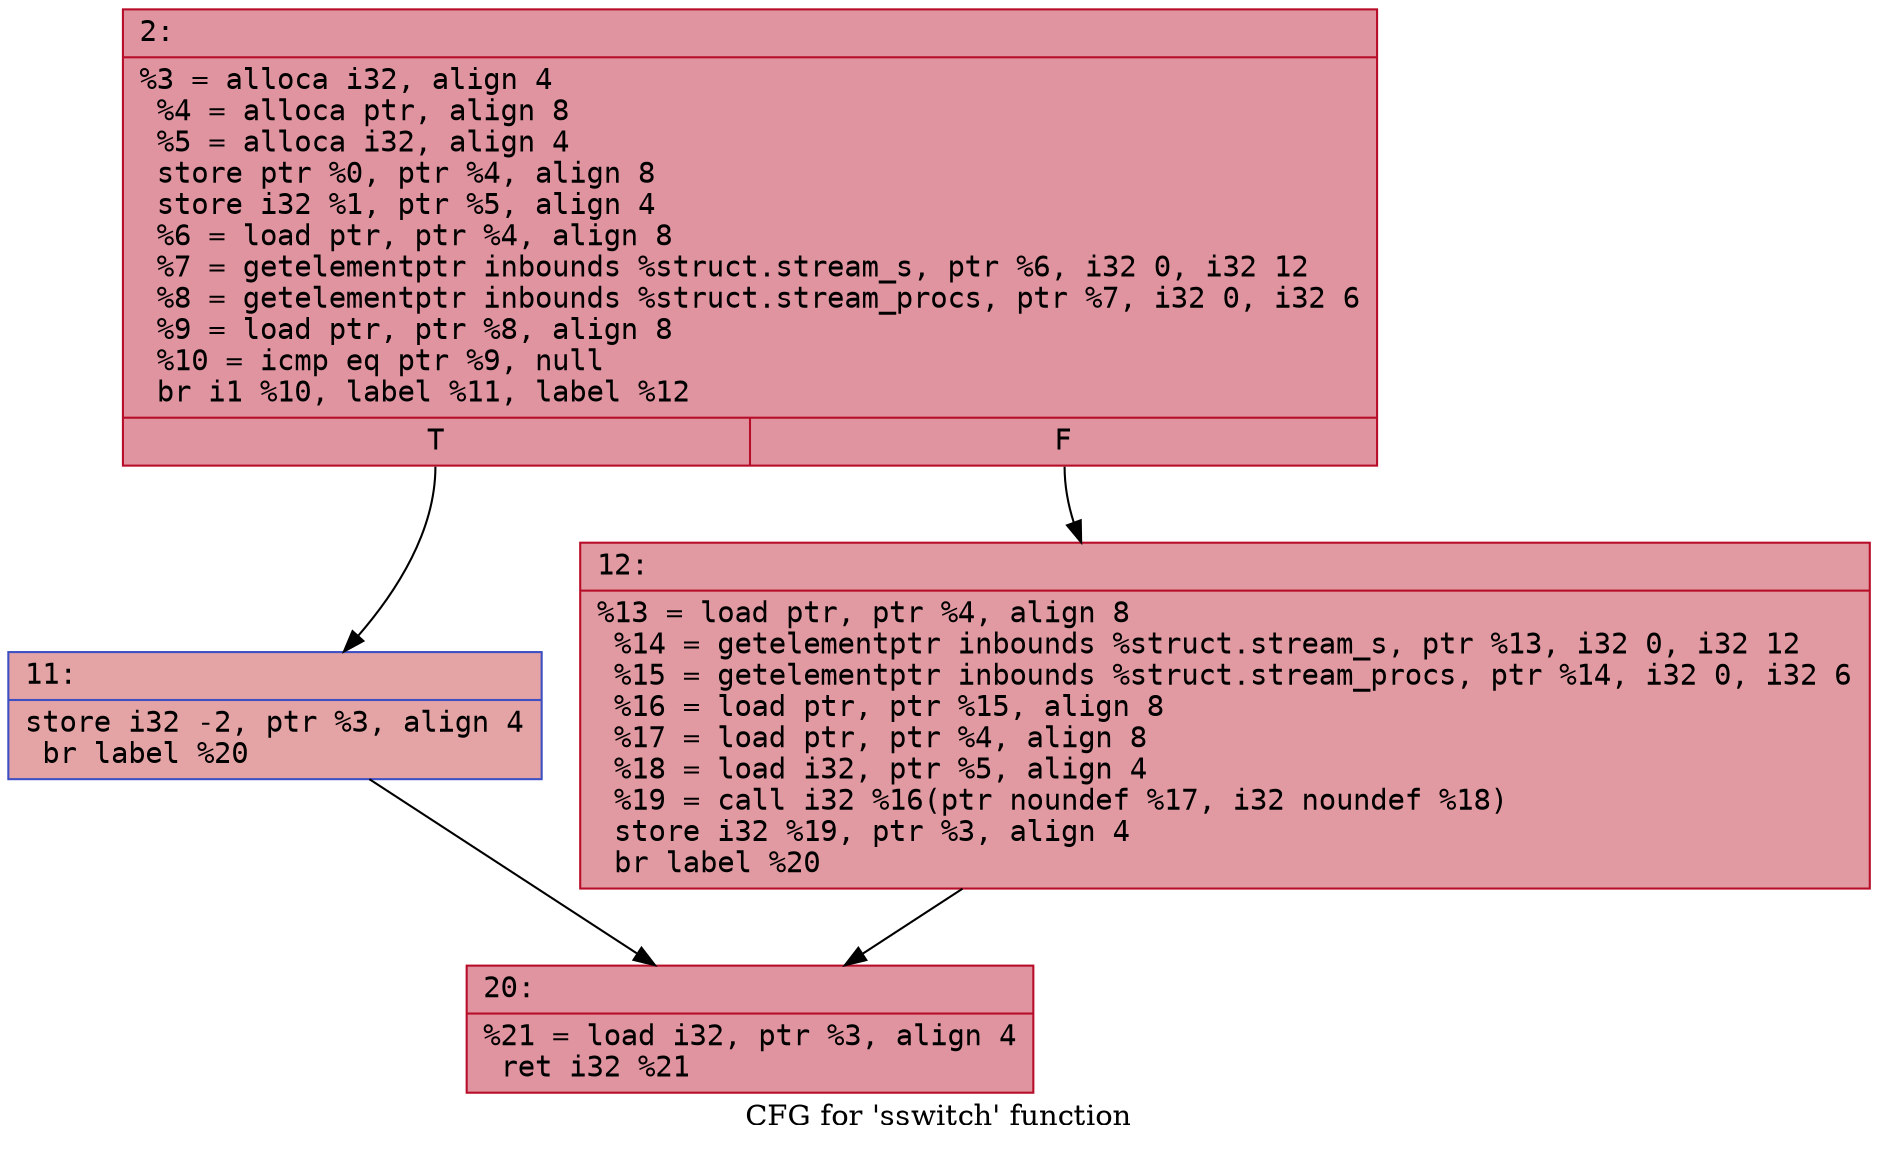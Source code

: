 digraph "CFG for 'sswitch' function" {
	label="CFG for 'sswitch' function";

	Node0x60000320fc50 [shape=record,color="#b70d28ff", style=filled, fillcolor="#b70d2870" fontname="Courier",label="{2:\l|  %3 = alloca i32, align 4\l  %4 = alloca ptr, align 8\l  %5 = alloca i32, align 4\l  store ptr %0, ptr %4, align 8\l  store i32 %1, ptr %5, align 4\l  %6 = load ptr, ptr %4, align 8\l  %7 = getelementptr inbounds %struct.stream_s, ptr %6, i32 0, i32 12\l  %8 = getelementptr inbounds %struct.stream_procs, ptr %7, i32 0, i32 6\l  %9 = load ptr, ptr %8, align 8\l  %10 = icmp eq ptr %9, null\l  br i1 %10, label %11, label %12\l|{<s0>T|<s1>F}}"];
	Node0x60000320fc50:s0 -> Node0x60000320fca0[tooltip="2 -> 11\nProbability 37.50%" ];
	Node0x60000320fc50:s1 -> Node0x60000320fcf0[tooltip="2 -> 12\nProbability 62.50%" ];
	Node0x60000320fca0 [shape=record,color="#3d50c3ff", style=filled, fillcolor="#c32e3170" fontname="Courier",label="{11:\l|  store i32 -2, ptr %3, align 4\l  br label %20\l}"];
	Node0x60000320fca0 -> Node0x60000320fd40[tooltip="11 -> 20\nProbability 100.00%" ];
	Node0x60000320fcf0 [shape=record,color="#b70d28ff", style=filled, fillcolor="#bb1b2c70" fontname="Courier",label="{12:\l|  %13 = load ptr, ptr %4, align 8\l  %14 = getelementptr inbounds %struct.stream_s, ptr %13, i32 0, i32 12\l  %15 = getelementptr inbounds %struct.stream_procs, ptr %14, i32 0, i32 6\l  %16 = load ptr, ptr %15, align 8\l  %17 = load ptr, ptr %4, align 8\l  %18 = load i32, ptr %5, align 4\l  %19 = call i32 %16(ptr noundef %17, i32 noundef %18)\l  store i32 %19, ptr %3, align 4\l  br label %20\l}"];
	Node0x60000320fcf0 -> Node0x60000320fd40[tooltip="12 -> 20\nProbability 100.00%" ];
	Node0x60000320fd40 [shape=record,color="#b70d28ff", style=filled, fillcolor="#b70d2870" fontname="Courier",label="{20:\l|  %21 = load i32, ptr %3, align 4\l  ret i32 %21\l}"];
}
